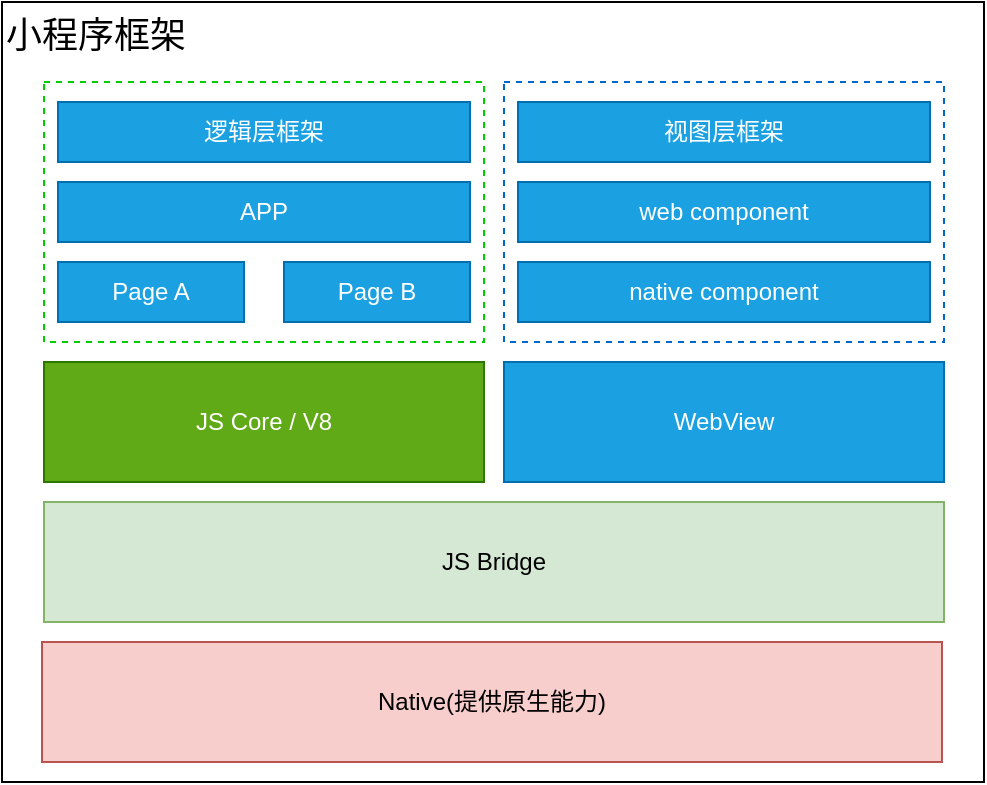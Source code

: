 <mxfile version="14.5.7" type="github">
  <diagram id="AxwiWNN1KDfrD9ET3Yjj" name="Page-1">
    <mxGraphModel dx="1426" dy="719" grid="1" gridSize="10" guides="1" tooltips="1" connect="1" arrows="1" fold="1" page="1" pageScale="1" pageWidth="827" pageHeight="1169" math="0" shadow="0">
      <root>
        <mxCell id="0" />
        <mxCell id="1" parent="0" />
        <mxCell id="7P_VsgA5rQCgvv0SyzE5-1" value="小程序框架" style="rounded=0;whiteSpace=wrap;html=1;align=left;verticalAlign=top;fontSize=18;" vertex="1" parent="1">
          <mxGeometry x="169" y="150" width="491" height="390" as="geometry" />
        </mxCell>
        <mxCell id="7P_VsgA5rQCgvv0SyzE5-2" value="JS Bridge" style="rounded=0;whiteSpace=wrap;html=1;fillColor=#d5e8d4;strokeColor=#82b366;" vertex="1" parent="1">
          <mxGeometry x="190" y="400" width="450" height="60" as="geometry" />
        </mxCell>
        <mxCell id="7P_VsgA5rQCgvv0SyzE5-3" value="JS Core / V8" style="rounded=0;whiteSpace=wrap;html=1;fillColor=#60a917;strokeColor=#2D7600;fontColor=#ffffff;" vertex="1" parent="1">
          <mxGeometry x="190" y="330" width="220" height="60" as="geometry" />
        </mxCell>
        <mxCell id="7P_VsgA5rQCgvv0SyzE5-5" value="WebView" style="rounded=0;whiteSpace=wrap;html=1;fillColor=#1ba1e2;strokeColor=#006EAF;fontColor=#ffffff;" vertex="1" parent="1">
          <mxGeometry x="420" y="330" width="220" height="60" as="geometry" />
        </mxCell>
        <mxCell id="7P_VsgA5rQCgvv0SyzE5-6" value="" style="rounded=0;whiteSpace=wrap;html=1;dashed=1;strokeColor=#00CC00;" vertex="1" parent="1">
          <mxGeometry x="190" y="190" width="220" height="130" as="geometry" />
        </mxCell>
        <mxCell id="7P_VsgA5rQCgvv0SyzE5-7" value="" style="rounded=0;whiteSpace=wrap;html=1;dashed=1;strokeColor=#0066CC;" vertex="1" parent="1">
          <mxGeometry x="420" y="190" width="220" height="130" as="geometry" />
        </mxCell>
        <mxCell id="7P_VsgA5rQCgvv0SyzE5-8" value="Native(提供原生能力)" style="rounded=0;whiteSpace=wrap;html=1;fillColor=#f8cecc;strokeColor=#b85450;" vertex="1" parent="1">
          <mxGeometry x="189" y="470" width="450" height="60" as="geometry" />
        </mxCell>
        <mxCell id="7P_VsgA5rQCgvv0SyzE5-10" value="逻辑层框架" style="rounded=0;whiteSpace=wrap;html=1;fillColor=#1ba1e2;strokeColor=#006EAF;fontColor=#ffffff;" vertex="1" parent="1">
          <mxGeometry x="197" y="200" width="206" height="30" as="geometry" />
        </mxCell>
        <mxCell id="7P_VsgA5rQCgvv0SyzE5-11" value="视图层框架" style="rounded=0;whiteSpace=wrap;html=1;fillColor=#1ba1e2;strokeColor=#006EAF;fontColor=#ffffff;" vertex="1" parent="1">
          <mxGeometry x="427" y="200" width="206" height="30" as="geometry" />
        </mxCell>
        <mxCell id="7P_VsgA5rQCgvv0SyzE5-12" value="APP" style="rounded=0;whiteSpace=wrap;html=1;fillColor=#1ba1e2;strokeColor=#006EAF;fontColor=#ffffff;" vertex="1" parent="1">
          <mxGeometry x="197" y="240" width="206" height="30" as="geometry" />
        </mxCell>
        <mxCell id="7P_VsgA5rQCgvv0SyzE5-13" value="Page A" style="rounded=0;whiteSpace=wrap;html=1;fillColor=#1ba1e2;strokeColor=#006EAF;fontColor=#ffffff;" vertex="1" parent="1">
          <mxGeometry x="197" y="280" width="93" height="30" as="geometry" />
        </mxCell>
        <mxCell id="7P_VsgA5rQCgvv0SyzE5-15" value="Page B" style="rounded=0;whiteSpace=wrap;html=1;fillColor=#1ba1e2;strokeColor=#006EAF;fontColor=#ffffff;" vertex="1" parent="1">
          <mxGeometry x="310" y="280" width="93" height="30" as="geometry" />
        </mxCell>
        <mxCell id="7P_VsgA5rQCgvv0SyzE5-16" value="web component" style="rounded=0;whiteSpace=wrap;html=1;fillColor=#1ba1e2;strokeColor=#006EAF;fontColor=#ffffff;" vertex="1" parent="1">
          <mxGeometry x="427" y="240" width="206" height="30" as="geometry" />
        </mxCell>
        <mxCell id="7P_VsgA5rQCgvv0SyzE5-19" value="native component" style="rounded=0;whiteSpace=wrap;html=1;fillColor=#1ba1e2;strokeColor=#006EAF;fontColor=#ffffff;" vertex="1" parent="1">
          <mxGeometry x="427" y="280" width="206" height="30" as="geometry" />
        </mxCell>
      </root>
    </mxGraphModel>
  </diagram>
</mxfile>
